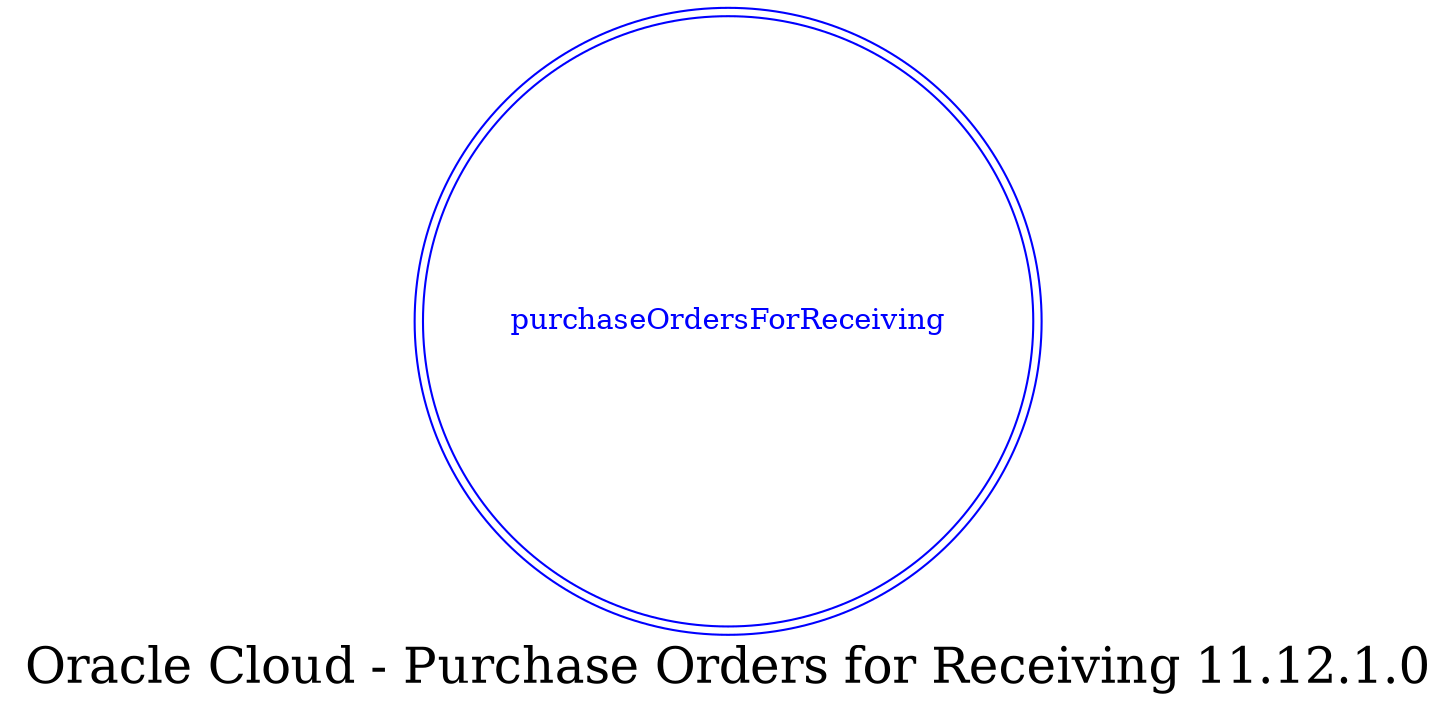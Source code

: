 digraph LexiconGraph {
graph[label="Oracle Cloud - Purchase Orders for Receiving 11.12.1.0", fontsize=24]
splines=true
"purchaseOrdersForReceiving" [color=blue, fontcolor=blue, shape=doublecircle]
}
